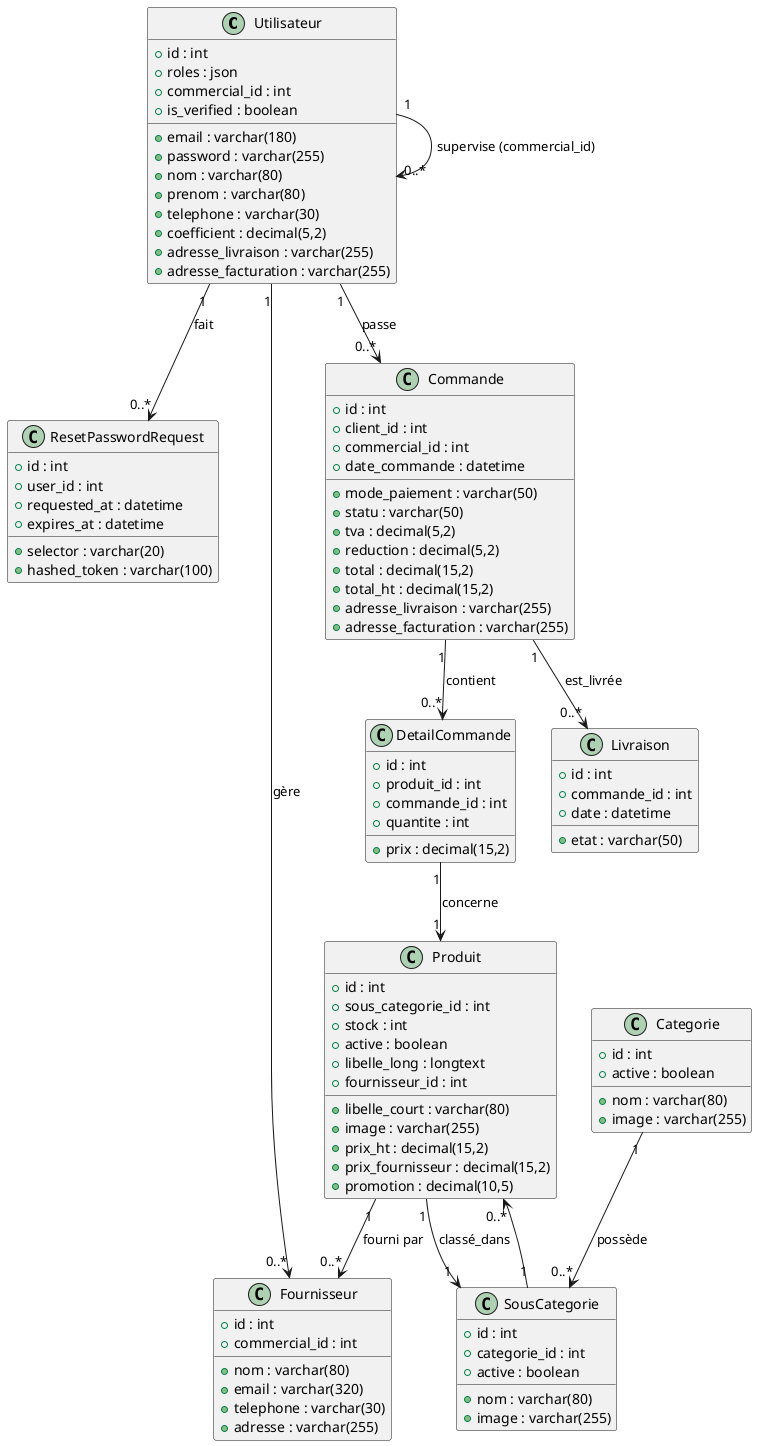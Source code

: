 @startuml Diagramme des classes entités

class Utilisateur {
  +id : int
  +email : varchar(180)
  +roles : json
  +password : varchar(255)
  +nom : varchar(80)
  +prenom : varchar(80)
  +telephone : varchar(30)
  +coefficient : decimal(5,2)
  +adresse_livraison : varchar(255)
  +adresse_facturation : varchar(255)
  +commercial_id : int
  +is_verified : boolean
}

class ResetPasswordRequest {
  +id : int
  +user_id : int
  +selector : varchar(20)
  +hashed_token : varchar(100)
  +requested_at : datetime
  +expires_at : datetime
}

class Fournisseur {
  +id : int
  +commercial_id : int
  +nom : varchar(80)
  +email : varchar(320)
  +telephone : varchar(30)
  +adresse : varchar(255)
}

class Produit {
  +id : int
  +sous_categorie_id : int
  +stock : int
  +active : boolean
  +libelle_court : varchar(80)
  +libelle_long : longtext
  +image : varchar(255)
  +prix_ht : decimal(15,2)
  +prix_fournisseur : decimal(15,2)
  +fournisseur_id : int
  +promotion : decimal(10,5)
}

class Categorie {
  +id : int
  +active : boolean
  +nom : varchar(80)
  +image : varchar(255)
}

class SousCategorie {
  +id : int
  +categorie_id : int
  +active : boolean
  +nom : varchar(80)
  +image : varchar(255)
}

class Commande {
  +id : int
  +client_id : int
  +commercial_id : int
  +date_commande : datetime
  +mode_paiement : varchar(50)
  +statu : varchar(50)
  +tva : decimal(5,2)
  +reduction : decimal(5,2)
  +total : decimal(15,2)
  +total_ht : decimal(15,2)
  +adresse_livraison : varchar(255)
  +adresse_facturation : varchar(255)
}

class DetailCommande {
  +id : int
  +produit_id : int
  +commande_id : int
  +quantite : int
  +prix : decimal(15,2)
}

class Livraison {
  +id : int
  +commande_id : int
  +date : datetime
  +etat : varchar(50)
}

Utilisateur "1" --> "0..*" ResetPasswordRequest : fait
Utilisateur "1" --> "0..*" Fournisseur : gère
Utilisateur "1" --> "0..*" Commande : passe
Utilisateur "1" --> "0..*" Utilisateur : supervise (commercial_id)
Commande "1" --> "0..*" DetailCommande : contient
Commande "1" --> "0..*" Livraison : est_livrée
DetailCommande "1" --> "1" Produit : concerne
Produit "1" --> "0..*" Fournisseur : fourni par
Produit "1" --> "1" SousCategorie : classé_dans
SousCategorie "1" --> "0..*" Produit
Categorie "1" --> "0..*" SousCategorie : possède

@enduml